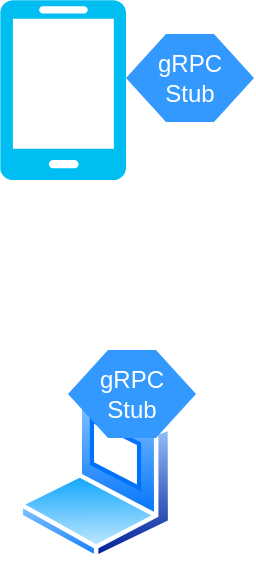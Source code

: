 <mxfile version="20.3.0" type="device" pages="2"><diagram id="dNYwWiLtwH-UZ_wb1NTD" name="第 1 页"><mxGraphModel dx="1422" dy="865" grid="0" gridSize="10" guides="1" tooltips="1" connect="1" arrows="1" fold="1" page="1" pageScale="1" pageWidth="827" pageHeight="1169" math="0" shadow="0"><root><mxCell id="0"/><mxCell id="1" parent="0"/><mxCell id="trbuTn-_fMGlzlMpCF4e-2" value="" style="verticalLabelPosition=bottom;html=1;verticalAlign=top;align=center;strokeColor=none;fillColor=#00BEF2;shape=mxgraph.azure.mobile;pointerEvents=1;" vertex="1" parent="1"><mxGeometry x="217" y="143" width="63" height="90" as="geometry"/></mxCell><mxCell id="trbuTn-_fMGlzlMpCF4e-3" value="" style="aspect=fixed;perimeter=ellipsePerimeter;html=1;align=center;shadow=0;dashed=0;spacingTop=3;image;image=img/lib/active_directory/laptop_client.svg;" vertex="1" parent="1"><mxGeometry x="226" y="337" width="77.4" height="86" as="geometry"/></mxCell><mxCell id="trbuTn-_fMGlzlMpCF4e-4" value="&lt;font color=&quot;#ffffff&quot;&gt;gRPC &lt;br&gt;Stub&lt;/font&gt;" style="shape=hexagon;perimeter=hexagonPerimeter2;whiteSpace=wrap;html=1;fixedSize=1;strokeColor=none;shadow=0;fillColor=#3399FF;" vertex="1" parent="1"><mxGeometry x="251" y="318" width="64" height="44" as="geometry"/></mxCell><mxCell id="trbuTn-_fMGlzlMpCF4e-5" value="&lt;font color=&quot;#ffffff&quot;&gt;gRPC &lt;br&gt;Stub&lt;/font&gt;" style="shape=hexagon;perimeter=hexagonPerimeter2;whiteSpace=wrap;html=1;fixedSize=1;strokeColor=none;shadow=0;fillColor=#3399FF;" vertex="1" parent="1"><mxGeometry x="280" y="160" width="64" height="44" as="geometry"/></mxCell></root></mxGraphModel></diagram><diagram id="aXUrdWUUPClBfw9f8O0P" name="HTTP演进史"><mxGraphModel dx="1662" dy="865" grid="0" gridSize="10" guides="1" tooltips="1" connect="1" arrows="1" fold="1" page="1" pageScale="1" pageWidth="827" pageHeight="1169" math="0" shadow="0"><root><mxCell id="0"/><mxCell id="1" parent="0"/><mxCell id="4zmRrepfUDxmgVQWmimw-1" value="" style="shape=singleArrow;whiteSpace=wrap;html=1;shadow=0;strokeColor=#000000;fontColor=#FFFFFF;fillColor=#3399FF;" vertex="1" parent="1"><mxGeometry x="89" y="250" width="662" height="50" as="geometry"/></mxCell><mxCell id="4zmRrepfUDxmgVQWmimw-2" value="&lt;font color=&quot;#000000&quot;&gt;1991&lt;/font&gt;" style="text;html=1;align=center;verticalAlign=middle;resizable=0;points=[];autosize=1;strokeColor=none;fillColor=none;fontColor=#FFFFFF;" vertex="1" parent="1"><mxGeometry x="83" y="246" width="45" height="26" as="geometry"/></mxCell><mxCell id="4zmRrepfUDxmgVQWmimw-3" value="HTTP/0.9" style="text;html=1;align=center;verticalAlign=middle;resizable=0;points=[];autosize=1;strokeColor=none;fillColor=none;fontColor=#000000;" vertex="1" parent="1"><mxGeometry x="83" y="286" width="69" height="26" as="geometry"/></mxCell><mxCell id="4zmRrepfUDxmgVQWmimw-4" value="&lt;font color=&quot;#000000&quot;&gt;1996&lt;/font&gt;" style="text;html=1;align=center;verticalAlign=middle;resizable=0;points=[];autosize=1;strokeColor=none;fillColor=none;fontColor=#FFFFFF;" vertex="1" parent="1"><mxGeometry x="205" y="244" width="45" height="26" as="geometry"/></mxCell><mxCell id="4zmRrepfUDxmgVQWmimw-6" value="HTTP/1.0" style="text;html=1;align=center;verticalAlign=middle;resizable=0;points=[];autosize=1;strokeColor=none;fillColor=none;fontColor=#000000;" vertex="1" parent="1"><mxGeometry x="191" y="282" width="69" height="26" as="geometry"/></mxCell><mxCell id="4zmRrepfUDxmgVQWmimw-7" value="&lt;font color=&quot;#000000&quot;&gt;1996&lt;/font&gt;" style="text;html=1;align=center;verticalAlign=middle;resizable=0;points=[];autosize=1;strokeColor=none;fillColor=none;fontColor=#FFFFFF;" vertex="1" parent="1"><mxGeometry x="260" y="244" width="45" height="26" as="geometry"/></mxCell><mxCell id="4zmRrepfUDxmgVQWmimw-8" value="HTTP/1.1" style="text;html=1;align=center;verticalAlign=middle;resizable=0;points=[];autosize=1;strokeColor=none;fillColor=none;fontColor=#000000;" vertex="1" parent="1"><mxGeometry x="263" y="282" width="69" height="26" as="geometry"/></mxCell><mxCell id="4zmRrepfUDxmgVQWmimw-9" value="&lt;font color=&quot;#000000&quot;&gt;2015&lt;/font&gt;" style="text;html=1;align=center;verticalAlign=middle;resizable=0;points=[];autosize=1;strokeColor=none;fillColor=none;fontColor=#FFFFFF;" vertex="1" parent="1"><mxGeometry x="453" y="244" width="45" height="26" as="geometry"/></mxCell><mxCell id="4zmRrepfUDxmgVQWmimw-11" value="HTTP/2.0" style="text;html=1;align=center;verticalAlign=middle;resizable=0;points=[];autosize=1;strokeColor=none;fillColor=none;fontColor=#000000;" vertex="1" parent="1"><mxGeometry x="444" y="282" width="69" height="26" as="geometry"/></mxCell><mxCell id="4zmRrepfUDxmgVQWmimw-12" value="HTTP/3.0" style="text;html=1;align=center;verticalAlign=middle;resizable=0;points=[];autosize=1;strokeColor=none;fillColor=none;fontColor=#000000;" vertex="1" parent="1"><mxGeometry x="550" y="282" width="69" height="26" as="geometry"/></mxCell><mxCell id="4zmRrepfUDxmgVQWmimw-13" value="&lt;font color=&quot;#000000&quot;&gt;2022&lt;/font&gt;" style="text;html=1;align=center;verticalAlign=middle;resizable=0;points=[];autosize=1;strokeColor=none;fillColor=none;fontColor=#FFFFFF;" vertex="1" parent="1"><mxGeometry x="560" y="244" width="45" height="26" as="geometry"/></mxCell><mxCell id="4zmRrepfUDxmgVQWmimw-14" value="&lt;h1 style=&quot;margin: 0px 0px 0.25em; padding: 0px; overflow: visible; border-bottom: 1px solid rgb(162, 169, 177); font-size: 1.8em; font-weight: normal; font-family: &amp;quot;Linux Libertine&amp;quot;, Georgia, Times, serif; line-height: 1.3; text-align: start;&quot; class=&quot;firstHeading mw-first-heading&quot; id=&quot;firstHeading&quot;&gt;&lt;span class=&quot;mw-page-title-main&quot;&gt;Hypertext Transfer Protocol&lt;/span&gt;&lt;/h1&gt;&lt;div&gt;https://en.wikipedia.org/wiki/Hypertext_Transfer_Protocol&lt;br&gt;&lt;/div&gt;" style="text;html=1;align=center;verticalAlign=middle;resizable=0;points=[];autosize=1;strokeColor=none;fillColor=none;fontColor=#000000;" vertex="1" parent="1"><mxGeometry x="60" y="29" width="320" height="61" as="geometry"/></mxCell></root></mxGraphModel></diagram></mxfile>